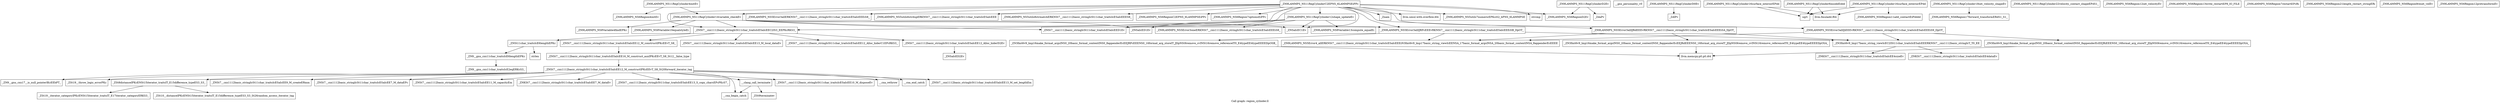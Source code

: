 digraph "Call graph: region_cylinder.ll" {
	label="Call graph: region_cylinder.ll";

	Node0x55b509a16570 [shape=record,label="{_ZN9LAMMPS_NS11RegCylinderC2EPNS_6LAMMPSEiPPc}"];
	Node0x55b509a16570 -> Node0x55b509a15e70;
	Node0x55b509a16570 -> Node0x55b509a180b0;
	Node0x55b509a16570 -> Node0x55b509a165e0;
	Node0x55b509a16570 -> Node0x55b509b3feb0;
	Node0x55b509a16570 -> Node0x55b509a1e750;
	Node0x55b509a16570 -> Node0x55b509a2ff10;
	Node0x55b509a16570 -> Node0x55b509a1e310;
	Node0x55b509a16570 -> Node0x55b509b402a0;
	Node0x55b509a16570 -> Node0x55b509b40000;
	Node0x55b509a16570 -> Node0x55b509a3c200;
	Node0x55b509a16570 -> Node0x55b509a26f00;
	Node0x55b509a16570 -> Node0x55b509a14b60;
	Node0x55b509a16570 -> Node0x55b509a177c0;
	Node0x55b509a16570 -> Node0x55b509a45310;
	Node0x55b509a16570 -> Node0x55b509a33100;
	Node0x55b509a16570 -> Node0x55b509a17730;
	Node0x55b509a16570 -> Node0x55b509a16e80;
	Node0x55b509a16570 -> Node0x55b509a17390;
	Node0x55b509a16570 -> Node0x55b509a16da0;
	Node0x55b509a15e70 [shape=record,label="{_ZN9LAMMPS_NS6RegionC2EPNS_6LAMMPSEiPPc}"];
	Node0x55b509a180b0 [shape=record,label="{_ZN9LAMMPS_NS6Region7optionsEiPPc}"];
	Node0x55b509a20640 [shape=record,label="{__gxx_personality_v0}"];
	Node0x55b509a1e310 [shape=record,label="{_ZN9LAMMPS_NS5Error3allIJiEEEvRKNSt7__cxx1112basic_stringIcSt11char_traitsIcESaIcEEEiS9_DpOT_}"];
	Node0x55b509a1e310 -> Node0x55b509a28a20;
	Node0x55b509a1e310 -> Node0x55b509a2aba0;
	Node0x55b509a1e310 -> Node0x55b509a2b5c0;
	Node0x55b509a165e0 [shape=record,label="{_ZNSaIcEC1Ev}"];
	Node0x55b509b3feb0 [shape=record,label="{_ZNSt7__cxx1112basic_stringIcSt11char_traitsIcESaIcEEC2IS3_EEPKcRKS3_}"];
	Node0x55b509b3feb0 -> Node0x55b509a2cb40;
	Node0x55b509b3feb0 -> Node0x55b509a2e690;
	Node0x55b509b3feb0 -> Node0x55b509a2f910;
	Node0x55b509b3feb0 -> Node0x55b509a300e0;
	Node0x55b509b3feb0 -> Node0x55b509a328a0;
	Node0x55b509b402a0 [shape=record,label="{_ZNSt7__cxx1112basic_stringIcSt11char_traitsIcESaIcEED1Ev}"];
	Node0x55b509b40000 [shape=record,label="{_ZNSaIcED1Ev}"];
	Node0x55b509a177c0 [shape=record,label="{strcmp}"];
	Node0x55b509a16da0 [shape=record,label="{_ZN9LAMMPS_NS5Error3allIJRPcEEEvRKNSt7__cxx1112basic_stringIcSt11char_traitsIcESaIcEEEiSB_DpOT_}"];
	Node0x55b509a16da0 -> Node0x55b509a28a20;
	Node0x55b509a16da0 -> Node0x55b509a34670;
	Node0x55b509a16da0 -> Node0x55b509a2b5c0;
	Node0x55b509a17390 [shape=record,label="{_ZN9LAMMPS_NS5utils8strmatchERKNSt7__cxx1112basic_stringIcSt11char_traitsIcESaIcEEES8_}"];
	Node0x55b509a16e80 [shape=record,label="{_ZN9LAMMPS_NS5utils6strdupERKNSt7__cxx1112basic_stringIcSt11char_traitsIcESaIcEEE}"];
	Node0x55b509a14b60 [shape=record,label="{_ZN9LAMMPS_NS5utils7numericEPKciS2_bPNS_6LAMMPSE}"];
	Node0x55b509a17730 [shape=record,label="{_ZN9LAMMPS_NS11RegCylinder14variable_checkEv}"];
	Node0x55b509a17730 -> Node0x55b509a36370;
	Node0x55b509a17730 -> Node0x55b509a165e0;
	Node0x55b509a17730 -> Node0x55b509b3feb0;
	Node0x55b509a17730 -> Node0x55b509b40000;
	Node0x55b509a17730 -> Node0x55b509b402a0;
	Node0x55b509a17730 -> Node0x55b509a16da0;
	Node0x55b509a17730 -> Node0x55b509b4fe90;
	Node0x55b509a33100 [shape=record,label="{_ZN9LAMMPS_NS11RegCylinder12shape_updateEv}"];
	Node0x55b509a33100 -> Node0x55b509b4ff10;
	Node0x55b509a33100 -> Node0x55b509b40000;
	Node0x55b509a33100 -> Node0x55b509b402a0;
	Node0x55b509a33100 -> Node0x55b509a165e0;
	Node0x55b509a33100 -> Node0x55b509b3feb0;
	Node0x55b509a33100 -> Node0x55b509b50040;
	Node0x55b509a45310 [shape=record,label="{_ZN9LAMMPS_NS5Error3allERKNSt7__cxx1112basic_stringIcSt11char_traitsIcESaIcEEEiS8_}"];
	Node0x55b509a26f00 [shape=record,label="{_ZN9LAMMPS_NS5Error3allIJRdEEEvRKNSt7__cxx1112basic_stringIcSt11char_traitsIcESaIcEEEiSA_DpOT_}"];
	Node0x55b509a26f00 -> Node0x55b509a28a20;
	Node0x55b509a26f00 -> Node0x55b509a37d50;
	Node0x55b509a26f00 -> Node0x55b509a2b5c0;
	Node0x55b509a3c200 [shape=record,label="{llvm.umul.with.overflow.i64}"];
	Node0x55b509a2ff10 [shape=record,label="{_Znam}"];
	Node0x55b509a1e750 [shape=record,label="{_ZN9LAMMPS_NS6RegionD2Ev}"];
	Node0x55b509a39430 [shape=record,label="{_ZN9LAMMPS_NS11RegCylinderD2Ev}"];
	Node0x55b509a39430 -> Node0x55b509a3bce0;
	Node0x55b509a39430 -> Node0x55b509a1e750;
	Node0x55b509a3bce0 [shape=record,label="{_ZdaPv}"];
	Node0x55b509a3d4b0 [shape=record,label="{_ZN9LAMMPS_NS11RegCylinderD0Ev}"];
	Node0x55b509a3d4b0 -> Node0x55b509a3f1f0;
	Node0x55b509a3f1f0 [shape=record,label="{_ZdlPv}"];
	Node0x55b509a402a0 [shape=record,label="{_ZN9LAMMPS_NS11RegCylinder4initEv}"];
	Node0x55b509a402a0 -> Node0x55b509a40940;
	Node0x55b509a402a0 -> Node0x55b509a17730;
	Node0x55b509a40940 [shape=record,label="{_ZN9LAMMPS_NS6Region4initEv}"];
	Node0x55b509a98c20 [shape=record,label="{_ZSt19__iterator_categoryIPKcENSt15iterator_traitsIT_E17iterator_categoryERKS3_}"];
	Node0x55b509a42db0 [shape=record,label="{_ZN9LAMMPS_NS11RegCylinder6insideEddd}"];
	Node0x55b509a42db0 -> Node0x55b509a440b0;
	Node0x55b509a42db0 -> Node0x55b509a454f0;
	Node0x55b509a454f0 [shape=record,label="{sqrt}"];
	Node0x55b509a440b0 [shape=record,label="{llvm.fmuladd.f64}"];
	Node0x55b509a471b0 [shape=record,label="{_ZN9LAMMPS_NS11RegCylinder16surface_interiorEPdd}"];
	Node0x55b509a471b0 -> Node0x55b509a440b0;
	Node0x55b509a471b0 -> Node0x55b509a454f0;
	Node0x55b509a486f0 [shape=record,label="{_ZN9LAMMPS_NS11RegCylinder16surface_exteriorEPdd}"];
	Node0x55b509a486f0 -> Node0x55b509a440b0;
	Node0x55b509a486f0 -> Node0x55b509a454f0;
	Node0x55b509a486f0 -> Node0x55b509a49610;
	Node0x55b509a49610 [shape=record,label="{_ZN9LAMMPS_NS6Region11add_contactEiPdddd}"];
	Node0x55b509b4ff10 [shape=record,label="{_ZN9LAMMPS_NS8Variable13compute_equalEi}"];
	Node0x55b509b50040 [shape=record,label="{_ZN9LAMMPS_NS5Error3oneERKNSt7__cxx1112basic_stringIcSt11char_traitsIcESaIcEEEiS8_}"];
	Node0x55b509a36370 [shape=record,label="{_ZN9LAMMPS_NS8Variable4findEPKc}"];
	Node0x55b509b4fe90 [shape=record,label="{_ZN9LAMMPS_NS8Variable10equalstyleEi}"];
	Node0x55b509a4ce50 [shape=record,label="{_ZN9LAMMPS_NS11RegCylinder18set_velocity_shapeEv}"];
	Node0x55b509a4ce50 -> Node0x55b509a4dcb0;
	Node0x55b509a4dcb0 [shape=record,label="{_ZN9LAMMPS_NS6Region17forward_transformERdS1_S1_}"];
	Node0x55b509a513b0 [shape=record,label="{_ZN9LAMMPS_NS11RegCylinder22velocity_contact_shapeEPdS1_}"];
	Node0x55b509a516d0 [shape=record,label="{_ZN9LAMMPS_NS6Region12set_velocityEv}"];
	Node0x55b509a55690 [shape=record,label="{_ZN9LAMMPS_NS6Region13write_restartEP8_IO_FILE}"];
	Node0x55b509a57d80 [shape=record,label="{_ZN9LAMMPS_NS6Region7restartEPcRi}"];
	Node0x55b509a590b0 [shape=record,label="{_ZN9LAMMPS_NS6Region21length_restart_stringERi}"];
	Node0x55b509a5ddf0 [shape=record,label="{_ZN9LAMMPS_NS6Region9reset_velEv}"];
	Node0x55b509a61b50 [shape=record,label="{_ZN9LAMMPS_NS6Region12pretransformEv}"];
	Node0x55b509a2b5c0 [shape=record,label="{_ZN9LAMMPS_NS5Error4_allERKNSt7__cxx1112basic_stringIcSt11char_traitsIcESaIcEEEiN3fmt6v9_lmp17basic_string_viewIcEENSA_17basic_format_argsINSA_20basic_format_contextINSA_8appenderEcEEEE}"];
	Node0x55b509a28a20 [shape=record,label="{_ZN3fmt6v9_lmp17basic_string_viewIcEC2ISt11char_traitsIcESaIcEEERKNSt7__cxx1112basic_stringIcT_T0_EE}"];
	Node0x55b509a28a20 -> Node0x55b509a63850;
	Node0x55b509a28a20 -> Node0x55b509a65370;
	Node0x55b509a2aba0 [shape=record,label="{_ZN3fmt6v9_lmp16make_format_argsINS0_20basic_format_contextINS0_8appenderEcEEJRiEEENS0_16format_arg_storeIT_JDpNSt9remove_cvINSt16remove_referenceIT0_E4typeEE4typeEEEEDpOSA_}"];
	Node0x55b509a2aba0 -> Node0x55b509a69350;
	Node0x55b509a63850 [shape=record,label="{_ZNKSt7__cxx1112basic_stringIcSt11char_traitsIcESaIcEE4dataEv}"];
	Node0x55b509a65370 [shape=record,label="{_ZNKSt7__cxx1112basic_stringIcSt11char_traitsIcESaIcEE4sizeEv}"];
	Node0x55b509a69350 [shape=record,label="{llvm.memcpy.p0.p0.i64}"];
	Node0x55b509a2cb40 [shape=record,label="{_ZNSt7__cxx1112basic_stringIcSt11char_traitsIcESaIcEE13_M_local_dataEv}"];
	Node0x55b509a2e690 [shape=record,label="{_ZNSt7__cxx1112basic_stringIcSt11char_traitsIcESaIcEE12_Alloc_hiderC1EPcRKS3_}"];
	Node0x55b509a300e0 [shape=record,label="{_ZNSt7__cxx1112basic_stringIcSt11char_traitsIcESaIcEE12_M_constructIPKcEEvT_S8_}"];
	Node0x55b509a300e0 -> Node0x55b509a6e4b0;
	Node0x55b509a2f910 [shape=record,label="{_ZNSt11char_traitsIcE6lengthEPKc}"];
	Node0x55b509a2f910 -> Node0x55b509a74c10;
	Node0x55b509a2f910 -> Node0x55b509a756a0;
	Node0x55b509a328a0 [shape=record,label="{_ZNSt7__cxx1112basic_stringIcSt11char_traitsIcESaIcEE12_Alloc_hiderD2Ev}"];
	Node0x55b509a328a0 -> Node0x55b509a75cc0;
	Node0x55b509a6e4b0 [shape=record,label="{_ZNSt7__cxx1112basic_stringIcSt11char_traitsIcESaIcEE16_M_construct_auxIPKcEEvT_S8_St12__false_type}"];
	Node0x55b509a6e4b0 -> Node0x55b509a76e70;
	Node0x55b509a76e70 [shape=record,label="{_ZNSt7__cxx1112basic_stringIcSt11char_traitsIcESaIcEE12_M_constructIPKcEEvT_S8_St20forward_iterator_tag}"];
	Node0x55b509a76e70 -> Node0x55b509a86cf0;
	Node0x55b509a76e70 -> Node0x55b509a898d0;
	Node0x55b509a76e70 -> Node0x55b509a8a050;
	Node0x55b509a76e70 -> Node0x55b509a8b5c0;
	Node0x55b509a76e70 -> Node0x55b509a8c9f0;
	Node0x55b509a76e70 -> Node0x55b509a8d1b0;
	Node0x55b509a76e70 -> Node0x55b509a8f0c0;
	Node0x55b509a76e70 -> Node0x55b509a8fe40;
	Node0x55b509a76e70 -> Node0x55b509a91070;
	Node0x55b509a76e70 -> Node0x55b509a93200;
	Node0x55b509a76e70 -> Node0x55b509a939c0;
	Node0x55b509a76e70 -> Node0x55b509a958d0;
	Node0x55b509a76e70 -> Node0x55b509a96650;
	Node0x55b509a76e70 -> Node0x55b509a979b0;
	Node0x55b509a86cf0 [shape=record,label="{_ZN9__gnu_cxx17__is_null_pointerIKcEEbPT_}"];
	Node0x55b509a898d0 [shape=record,label="{_ZSt19__throw_logic_errorPKc}"];
	Node0x55b509a8a050 [shape=record,label="{_ZSt8distanceIPKcENSt15iterator_traitsIT_E15difference_typeES3_S3_}"];
	Node0x55b509a8a050 -> Node0x55b509a98c20;
	Node0x55b509a8a050 -> Node0x55b509ac4370;
	Node0x55b509a8c9f0 [shape=record,label="{_ZNSt7__cxx1112basic_stringIcSt11char_traitsIcESaIcEE7_M_dataEPc}"];
	Node0x55b509a8b5c0 [shape=record,label="{_ZNSt7__cxx1112basic_stringIcSt11char_traitsIcESaIcEE9_M_createERmm}"];
	Node0x55b509a8d1b0 [shape=record,label="{_ZNSt7__cxx1112basic_stringIcSt11char_traitsIcESaIcEE11_M_capacityEm}"];
	Node0x55b509a8fe40 [shape=record,label="{_ZNSt7__cxx1112basic_stringIcSt11char_traitsIcESaIcEE13_S_copy_charsEPcPKcS7_}"];
	Node0x55b509a8f0c0 [shape=record,label="{_ZNKSt7__cxx1112basic_stringIcSt11char_traitsIcESaIcEE7_M_dataEv}"];
	Node0x55b509a91070 [shape=record,label="{__cxa_begin_catch}"];
	Node0x55b509a93200 [shape=record,label="{_ZNSt7__cxx1112basic_stringIcSt11char_traitsIcESaIcEE10_M_disposeEv}"];
	Node0x55b509a939c0 [shape=record,label="{__cxa_rethrow}"];
	Node0x55b509a958d0 [shape=record,label="{__cxa_end_catch}"];
	Node0x55b509a979b0 [shape=record,label="{__clang_call_terminate}"];
	Node0x55b509a979b0 -> Node0x55b509a91070;
	Node0x55b509a979b0 -> Node0x55b509aa73e0;
	Node0x55b509aa73e0 [shape=record,label="{_ZSt9terminatev}"];
	Node0x55b509a96650 [shape=record,label="{_ZNSt7__cxx1112basic_stringIcSt11char_traitsIcESaIcEE13_M_set_lengthEm}"];
	Node0x55b509ac4370 [shape=record,label="{_ZSt10__distanceIPKcENSt15iterator_traitsIT_E15difference_typeES3_S3_St26random_access_iterator_tag}"];
	Node0x55b509a74c10 [shape=record,label="{_ZN9__gnu_cxx11char_traitsIcE6lengthEPKc}"];
	Node0x55b509a74c10 -> Node0x55b509ab0230;
	Node0x55b509a756a0 [shape=record,label="{strlen}"];
	Node0x55b509ab0230 [shape=record,label="{_ZN9__gnu_cxx11char_traitsIcE2eqERKcS3_}"];
	Node0x55b509a75cc0 [shape=record,label="{_ZNSaIcED2Ev}"];
	Node0x55b509a34670 [shape=record,label="{_ZN3fmt6v9_lmp16make_format_argsINS0_20basic_format_contextINS0_8appenderEcEEJRPcEEENS0_16format_arg_storeIT_JDpNSt9remove_cvINSt16remove_referenceIT0_E4typeEE4typeEEEEDpOSB_}"];
	Node0x55b509a34670 -> Node0x55b509a69350;
	Node0x55b509a37d50 [shape=record,label="{_ZN3fmt6v9_lmp16make_format_argsINS0_20basic_format_contextINS0_8appenderEcEEJRdEEENS0_16format_arg_storeIT_JDpNSt9remove_cvINSt16remove_referenceIT0_E4typeEE4typeEEEEDpOSA_}"];
	Node0x55b509a37d50 -> Node0x55b509a69350;
}

